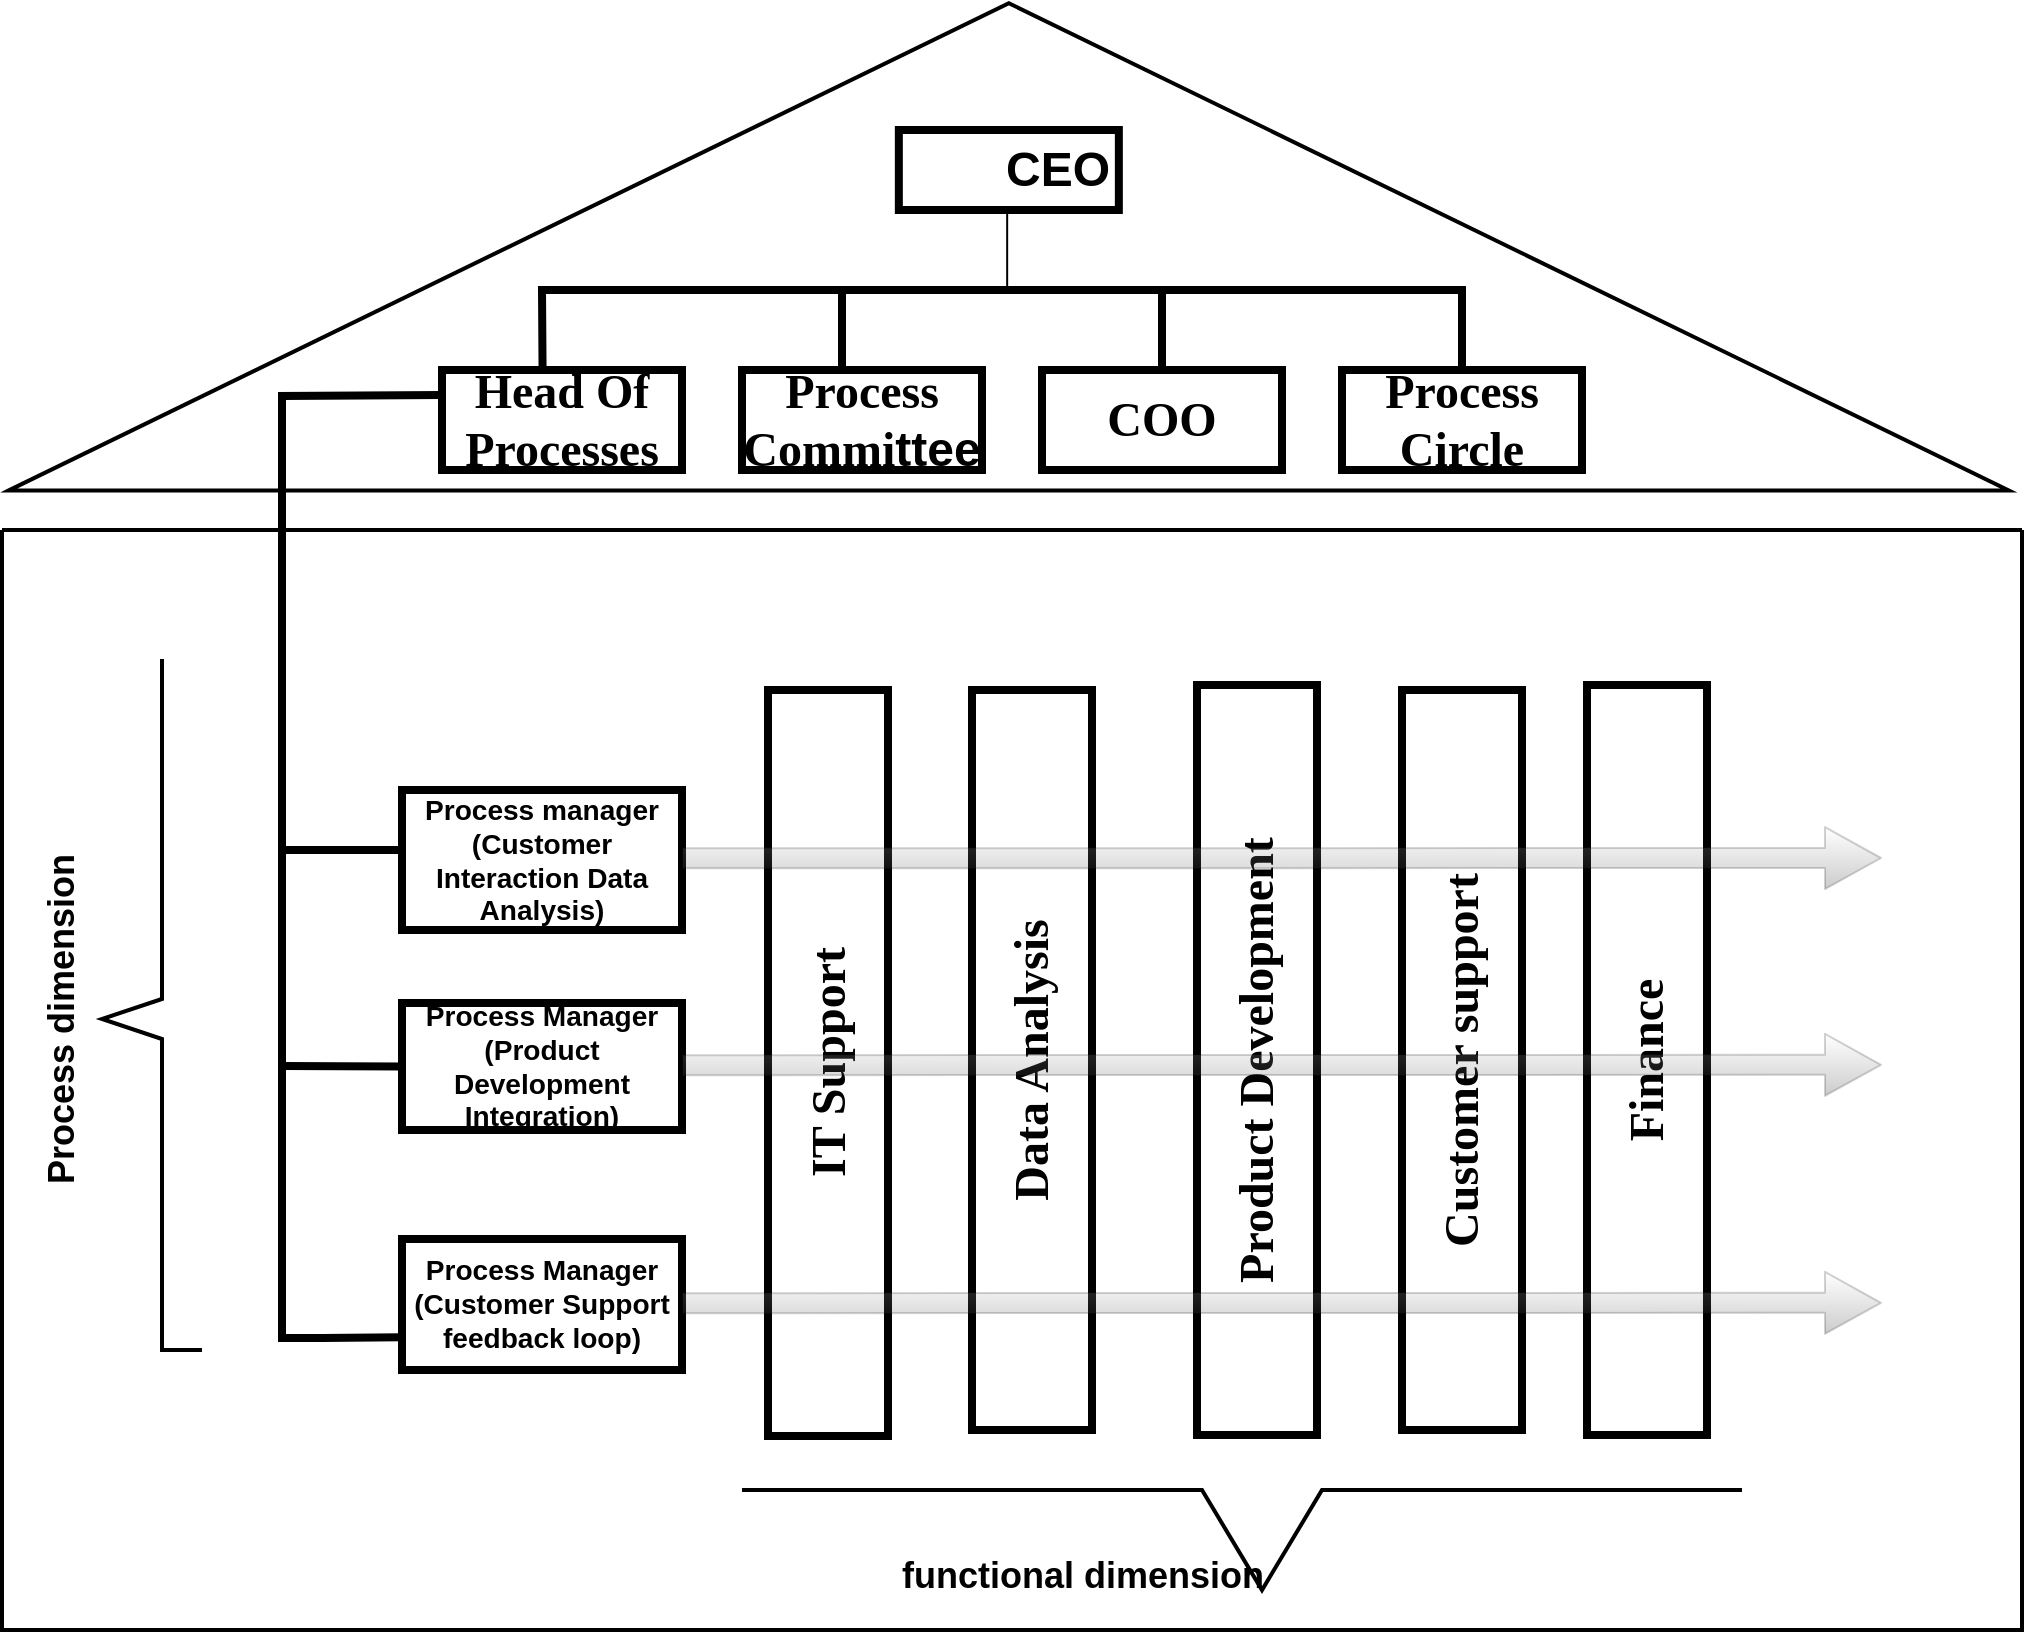 <mxfile version="24.7.6" pages="2">
  <diagram id="prtHgNgQTEPvFCAcTncT" name="Page-1">
    <mxGraphModel dx="1183" dy="2039" grid="1" gridSize="10" guides="1" tooltips="1" connect="1" arrows="1" fold="1" page="1" pageScale="1" pageWidth="827" pageHeight="1169" math="0" shadow="0">
      <root>
        <mxCell id="0" />
        <mxCell id="1" parent="0" />
        <mxCell id="9hdCoJvluRMYCYl9ueBK-32" value="" style="triangle;whiteSpace=wrap;html=1;rotation=-90;strokeWidth=2;" parent="1" vertex="1">
          <mxGeometry x="381.61" y="-421.61" width="243.61" height="1000" as="geometry" />
        </mxCell>
        <UserObject label="&lt;h1&gt;CEO&lt;/h1&gt;" name="Evan Valet" position="HR Director" location="Office 4" email="me@example.com" placeholders="1" link="https://www.draw.io" id="dNxyNK7c78bLwvsdeMH5-16">
          <mxCell style="label;image=https://cdn3.iconfinder.com/data/icons/user-avatars-1/512/users-9-2-128.png;whiteSpace=wrap;html=1;rounded=0;glass=0;treeFolding=1;treeMoving=1;strokeWidth=4;" parent="1" vertex="1">
            <mxGeometry x="448.42" y="20" width="110" height="40" as="geometry" />
          </mxCell>
        </UserObject>
        <mxCell id="9hdCoJvluRMYCYl9ueBK-36" value="&lt;h1&gt;&lt;font face=&quot;Times New Roman&quot;&gt;Head Of Processes&lt;/font&gt;&lt;/h1&gt;" style="rounded=0;whiteSpace=wrap;html=1;strokeWidth=4;" parent="1" vertex="1">
          <mxGeometry x="220" y="140" width="120" height="50" as="geometry" />
        </mxCell>
        <mxCell id="9hdCoJvluRMYCYl9ueBK-37" value="&lt;h1&gt;&lt;font face=&quot;Times New Roman&quot;&gt;Process Commi&lt;/font&gt;ttee&lt;/h1&gt;" style="rounded=0;whiteSpace=wrap;html=1;strokeWidth=4;" parent="1" vertex="1">
          <mxGeometry x="370" y="140" width="120" height="50" as="geometry" />
        </mxCell>
        <mxCell id="9hdCoJvluRMYCYl9ueBK-38" value="&lt;h1&gt;&lt;font face=&quot;Times New Roman&quot;&gt;COO&lt;/font&gt;&lt;/h1&gt;" style="rounded=0;whiteSpace=wrap;html=1;strokeWidth=4;" parent="1" vertex="1">
          <mxGeometry x="520" y="140" width="120" height="50" as="geometry" />
        </mxCell>
        <mxCell id="9hdCoJvluRMYCYl9ueBK-39" value="&lt;h1&gt;&lt;font face=&quot;Times New Roman&quot;&gt;Process Circle&lt;/font&gt;&lt;/h1&gt;" style="rounded=0;whiteSpace=wrap;html=1;strokeWidth=4;" parent="1" vertex="1">
          <mxGeometry x="670" y="140" width="120" height="50" as="geometry" />
        </mxCell>
        <mxCell id="9hdCoJvluRMYCYl9ueBK-40" value="" style="endArrow=none;html=1;rounded=0;" parent="1" edge="1">
          <mxGeometry width="50" height="50" relative="1" as="geometry">
            <mxPoint x="502.58" y="98.39" as="sourcePoint" />
            <mxPoint x="502.58" y="58.39" as="targetPoint" />
            <Array as="points">
              <mxPoint x="502.58" y="78.39" />
            </Array>
          </mxGeometry>
        </mxCell>
        <mxCell id="9hdCoJvluRMYCYl9ueBK-41" value="" style="endArrow=none;html=1;rounded=0;exitX=0.5;exitY=0;exitDx=0;exitDy=0;entryX=0.419;entryY=-0.014;entryDx=0;entryDy=0;entryPerimeter=0;strokeWidth=4;" parent="1" source="9hdCoJvluRMYCYl9ueBK-39" target="9hdCoJvluRMYCYl9ueBK-36" edge="1">
          <mxGeometry width="50" height="50" relative="1" as="geometry">
            <mxPoint x="570" y="105" as="sourcePoint" />
            <mxPoint x="320" y="100" as="targetPoint" />
            <Array as="points">
              <mxPoint x="730" y="100" />
              <mxPoint x="660" y="100" />
              <mxPoint x="630" y="100" />
              <mxPoint x="590" y="100" />
              <mxPoint x="500" y="100" />
              <mxPoint x="270" y="100" />
            </Array>
          </mxGeometry>
        </mxCell>
        <mxCell id="9hdCoJvluRMYCYl9ueBK-42" value="" style="endArrow=none;html=1;rounded=0;strokeWidth=4;" parent="1" edge="1">
          <mxGeometry width="50" height="50" relative="1" as="geometry">
            <mxPoint x="580" y="140" as="sourcePoint" />
            <mxPoint x="420" y="140" as="targetPoint" />
            <Array as="points">
              <mxPoint x="580" y="140" />
              <mxPoint x="580" y="120" />
              <mxPoint x="580" y="100" />
              <mxPoint x="490" y="100" />
              <mxPoint x="420" y="100" />
              <mxPoint x="420" y="140" />
            </Array>
          </mxGeometry>
        </mxCell>
        <mxCell id="9hdCoJvluRMYCYl9ueBK-44" value="" style="swimlane;startSize=0;strokeWidth=2;" parent="1" vertex="1">
          <mxGeometry y="220" width="1010" height="550" as="geometry" />
        </mxCell>
        <mxCell id="9hdCoJvluRMYCYl9ueBK-45" value="&lt;h3&gt;Process Manager (Customer Support feedback loop)&lt;/h3&gt;" style="rounded=0;whiteSpace=wrap;html=1;strokeWidth=4;" parent="9hdCoJvluRMYCYl9ueBK-44" vertex="1">
          <mxGeometry x="200" y="354.5" width="140" height="65.5" as="geometry" />
        </mxCell>
        <mxCell id="9hdCoJvluRMYCYl9ueBK-46" value="&lt;h3&gt;Process Manager (Product Development Integration)&lt;/h3&gt;" style="rounded=0;whiteSpace=wrap;html=1;strokeWidth=4;" parent="9hdCoJvluRMYCYl9ueBK-44" vertex="1">
          <mxGeometry x="200" y="236.5" width="140" height="63.5" as="geometry" />
        </mxCell>
        <mxCell id="9hdCoJvluRMYCYl9ueBK-47" value="&lt;h3&gt;Process manager (Customer Interaction Data Analysis)&lt;/h3&gt;" style="rounded=0;whiteSpace=wrap;html=1;strokeWidth=4;" parent="9hdCoJvluRMYCYl9ueBK-44" vertex="1">
          <mxGeometry x="200" y="130" width="140" height="70" as="geometry" />
        </mxCell>
        <mxCell id="9hdCoJvluRMYCYl9ueBK-52" value="" style="endArrow=none;html=1;rounded=0;entryX=0;entryY=0.5;entryDx=0;entryDy=0;strokeWidth=4;" parent="9hdCoJvluRMYCYl9ueBK-44" edge="1" target="9hdCoJvluRMYCYl9ueBK-46">
          <mxGeometry width="50" height="50" relative="1" as="geometry">
            <mxPoint x="140" y="268" as="sourcePoint" />
            <mxPoint x="190" y="260" as="targetPoint" />
          </mxGeometry>
        </mxCell>
        <mxCell id="9hdCoJvluRMYCYl9ueBK-53" value="" style="endArrow=none;html=1;rounded=0;strokeWidth=4;" parent="9hdCoJvluRMYCYl9ueBK-44" edge="1">
          <mxGeometry width="50" height="50" relative="1" as="geometry">
            <mxPoint x="140" y="160" as="sourcePoint" />
            <mxPoint x="200" y="160" as="targetPoint" />
          </mxGeometry>
        </mxCell>
        <mxCell id="9hdCoJvluRMYCYl9ueBK-54" value="&lt;h1&gt;&lt;font face=&quot;Times New Roman&quot;&gt;Data Analysis&lt;/font&gt;&lt;/h1&gt;" style="rounded=0;whiteSpace=wrap;html=1;rotation=-90;strokeWidth=4;" parent="9hdCoJvluRMYCYl9ueBK-44" vertex="1">
          <mxGeometry x="330" y="235" width="370" height="60" as="geometry" />
        </mxCell>
        <mxCell id="9hdCoJvluRMYCYl9ueBK-55" value="&lt;h1&gt;&lt;font face=&quot;Times New Roman&quot;&gt;Product Development&lt;/font&gt;&lt;/h1&gt;" style="rounded=0;whiteSpace=wrap;html=1;rotation=-90;strokeWidth=4;" parent="9hdCoJvluRMYCYl9ueBK-44" vertex="1">
          <mxGeometry x="440" y="235" width="375" height="60" as="geometry" />
        </mxCell>
        <mxCell id="9hdCoJvluRMYCYl9ueBK-56" value="&lt;h1&gt;&lt;font face=&quot;Times New Roman&quot;&gt;Customer support&lt;/font&gt;&lt;/h1&gt;" style="rounded=0;whiteSpace=wrap;html=1;rotation=-90;strokeWidth=4;" parent="9hdCoJvluRMYCYl9ueBK-44" vertex="1">
          <mxGeometry x="545" y="235" width="370" height="60" as="geometry" />
        </mxCell>
        <mxCell id="9hdCoJvluRMYCYl9ueBK-57" value="&lt;h1&gt;&lt;font face=&quot;Times New Roman&quot;&gt;IT Support&lt;/font&gt;&lt;/h1&gt;" style="rounded=0;whiteSpace=wrap;html=1;rotation=-90;strokeWidth=4;" parent="9hdCoJvluRMYCYl9ueBK-44" vertex="1">
          <mxGeometry x="226.5" y="236.5" width="373" height="60" as="geometry" />
        </mxCell>
        <mxCell id="9hdCoJvluRMYCYl9ueBK-58" value="&lt;h1&gt;&lt;font face=&quot;Times New Roman&quot;&gt;Finance&lt;/font&gt;&lt;/h1&gt;" style="rounded=0;whiteSpace=wrap;html=1;rotation=-90;strokeWidth=4;fillStyle=auto;perimeterSpacing=0;" parent="9hdCoJvluRMYCYl9ueBK-44" vertex="1">
          <mxGeometry x="635" y="235" width="375" height="60" as="geometry" />
        </mxCell>
        <mxCell id="9hdCoJvluRMYCYl9ueBK-61" value="" style="endArrow=none;html=1;rounded=0;strokeWidth=2;" parent="9hdCoJvluRMYCYl9ueBK-44" edge="1">
          <mxGeometry width="50" height="50" relative="1" as="geometry">
            <mxPoint x="100" y="410" as="sourcePoint" />
            <mxPoint x="80" y="64.5" as="targetPoint" />
            <Array as="points">
              <mxPoint x="80" y="410" />
              <mxPoint x="80" y="254.5" />
              <mxPoint x="50" y="244.5" />
              <mxPoint x="80" y="234.5" />
              <mxPoint x="80" y="204.5" />
              <mxPoint x="80" y="134.5" />
              <mxPoint x="80" y="104.5" />
            </Array>
          </mxGeometry>
        </mxCell>
        <mxCell id="9hdCoJvluRMYCYl9ueBK-63" value="" style="endArrow=none;html=1;rounded=0;strokeWidth=2;" parent="9hdCoJvluRMYCYl9ueBK-44" edge="1">
          <mxGeometry width="50" height="50" relative="1" as="geometry">
            <mxPoint x="370" y="480" as="sourcePoint" />
            <mxPoint x="870" y="480" as="targetPoint" />
            <Array as="points">
              <mxPoint x="600" y="480" />
              <mxPoint x="630" y="530" />
              <mxPoint x="660" y="480" />
            </Array>
          </mxGeometry>
        </mxCell>
        <mxCell id="9hdCoJvluRMYCYl9ueBK-69" value="&lt;h2&gt;Process dimension&lt;/h2&gt;" style="text;html=1;align=center;verticalAlign=middle;resizable=0;points=[];autosize=1;strokeColor=none;fillColor=none;rotation=-90;" parent="9hdCoJvluRMYCYl9ueBK-44" vertex="1">
          <mxGeometry x="-65" y="215" width="190" height="60" as="geometry" />
        </mxCell>
        <mxCell id="xdT2FYYZ3LfpCEPrv4e7-6" value="" style="endArrow=open;endFill=1;html=1;rounded=1;curved=0;strokeWidth=1;startArrow=none;startFill=0;shape=flexArrow;strokeColor=#1A1A1A;fillColor=default;gradientColor=default;gradientDirection=south;endSize=9;opacity=20;" edge="1" parent="9hdCoJvluRMYCYl9ueBK-44">
          <mxGeometry width="160" relative="1" as="geometry">
            <mxPoint x="340" y="164.17" as="sourcePoint" />
            <mxPoint x="940" y="164" as="targetPoint" />
          </mxGeometry>
        </mxCell>
        <mxCell id="xdT2FYYZ3LfpCEPrv4e7-7" value="" style="endArrow=open;endFill=1;html=1;rounded=1;curved=0;strokeWidth=1;startArrow=none;startFill=0;shape=flexArrow;strokeColor=#1A1A1A;fillColor=default;gradientColor=default;gradientDirection=south;endSize=9;opacity=20;" edge="1" parent="9hdCoJvluRMYCYl9ueBK-44">
          <mxGeometry width="160" relative="1" as="geometry">
            <mxPoint x="340" y="267.59" as="sourcePoint" />
            <mxPoint x="940" y="267.42" as="targetPoint" />
          </mxGeometry>
        </mxCell>
        <mxCell id="xdT2FYYZ3LfpCEPrv4e7-8" value="" style="endArrow=open;endFill=1;html=1;rounded=1;curved=0;strokeWidth=1;startArrow=none;startFill=0;shape=flexArrow;strokeColor=#1A1A1A;fillColor=default;gradientColor=default;gradientDirection=south;endSize=9;opacity=20;" edge="1" parent="9hdCoJvluRMYCYl9ueBK-44">
          <mxGeometry width="160" relative="1" as="geometry">
            <mxPoint x="340" y="386.59" as="sourcePoint" />
            <mxPoint x="940" y="386.42" as="targetPoint" />
          </mxGeometry>
        </mxCell>
        <mxCell id="9hdCoJvluRMYCYl9ueBK-50" value="" style="endArrow=none;html=1;rounded=0;entryX=0;entryY=0.75;entryDx=0;entryDy=0;exitX=0;exitY=0.25;exitDx=0;exitDy=0;strokeWidth=4;" parent="1" source="9hdCoJvluRMYCYl9ueBK-36" target="9hdCoJvluRMYCYl9ueBK-45" edge="1">
          <mxGeometry width="50" height="50" relative="1" as="geometry">
            <mxPoint x="570" y="310" as="sourcePoint" />
            <mxPoint x="140" y="329" as="targetPoint" />
            <Array as="points">
              <mxPoint x="140" y="153" />
              <mxPoint x="140" y="290" />
              <mxPoint x="140" y="624" />
              <mxPoint x="160" y="624" />
            </Array>
          </mxGeometry>
        </mxCell>
        <mxCell id="9hdCoJvluRMYCYl9ueBK-68" value="&lt;h2&gt;functional dimension&lt;/h2&gt;" style="text;html=1;align=center;verticalAlign=middle;resizable=0;points=[];autosize=1;strokeColor=none;fillColor=none;" parent="1" vertex="1">
          <mxGeometry x="440" y="713" width="200" height="60" as="geometry" />
        </mxCell>
      </root>
    </mxGraphModel>
  </diagram>
  <diagram id="QFWzycCKN_m96EIuDcdw" name="Page-2">
    <mxGraphModel dx="710" dy="522" grid="1" gridSize="10" guides="1" tooltips="1" connect="1" arrows="1" fold="1" page="1" pageScale="1" pageWidth="850" pageHeight="1100" math="0" shadow="0">
      <root>
        <mxCell id="0" />
        <mxCell id="1" parent="0" />
        <mxCell id="vSe0WeRxE17JH_EeaYV--1" value="Available &amp;nbsp; &amp;nbsp; &amp;nbsp; &amp;nbsp; &amp;nbsp; &amp;nbsp; &amp;nbsp; &amp;nbsp; &amp;nbsp; &amp;nbsp; &amp;nbsp; &amp;nbsp; &amp;nbsp; &amp;nbsp; &amp;nbsp; &amp;nbsp; &amp;nbsp; &amp;nbsp; &amp;nbsp; &amp;nbsp; &amp;nbsp; &amp;nbsp; &amp;nbsp; &amp;nbsp; &amp;nbsp;Missing" style="shape=table;startSize=30;container=1;collapsible=1;childLayout=tableLayout;fixedRows=1;rowLines=0;fontStyle=1;align=left;resizeLast=1;html=1;whiteSpace=wrap;" vertex="1" parent="1">
          <mxGeometry x="280" y="200" width="270" height="120" as="geometry">
            <mxRectangle x="280" y="200" width="300" height="30" as="alternateBounds" />
          </mxGeometry>
        </mxCell>
        <mxCell id="vSe0WeRxE17JH_EeaYV--2" value="" style="shape=tableRow;horizontal=0;startSize=0;swimlaneHead=0;swimlaneBody=0;fillColor=none;collapsible=0;dropTarget=0;points=[[0,0.5],[1,0.5]];portConstraint=eastwest;top=0;left=0;right=0;bottom=0;html=1;" vertex="1" parent="vSe0WeRxE17JH_EeaYV--1">
          <mxGeometry y="30" width="270" height="30" as="geometry" />
        </mxCell>
        <mxCell id="vSe0WeRxE17JH_EeaYV--3" value="" style="shape=partialRectangle;connectable=0;fillColor=none;top=0;left=0;bottom=0;right=0;fontStyle=1;overflow=hidden;html=1;whiteSpace=wrap;" vertex="1" parent="vSe0WeRxE17JH_EeaYV--2">
          <mxGeometry width="40" height="30" as="geometry">
            <mxRectangle width="40" height="30" as="alternateBounds" />
          </mxGeometry>
        </mxCell>
        <mxCell id="vSe0WeRxE17JH_EeaYV--4" value="" style="shape=partialRectangle;connectable=0;fillColor=none;top=0;left=0;bottom=0;right=0;align=left;spacingLeft=6;fontStyle=5;overflow=hidden;html=1;whiteSpace=wrap;" vertex="1" parent="vSe0WeRxE17JH_EeaYV--2">
          <mxGeometry x="40" width="230" height="30" as="geometry">
            <mxRectangle width="230" height="30" as="alternateBounds" />
          </mxGeometry>
        </mxCell>
        <mxCell id="vSe0WeRxE17JH_EeaYV--5" value="" style="shape=tableRow;horizontal=0;startSize=0;swimlaneHead=0;swimlaneBody=0;fillColor=none;collapsible=0;dropTarget=0;points=[[0,0.5],[1,0.5]];portConstraint=eastwest;top=0;left=0;right=0;bottom=1;html=1;" vertex="1" parent="vSe0WeRxE17JH_EeaYV--1">
          <mxGeometry y="60" width="270" height="20" as="geometry" />
        </mxCell>
        <mxCell id="vSe0WeRxE17JH_EeaYV--6" value="" style="shape=partialRectangle;connectable=0;fillColor=none;top=0;left=0;bottom=0;right=0;fontStyle=1;overflow=hidden;html=1;whiteSpace=wrap;" vertex="1" parent="vSe0WeRxE17JH_EeaYV--5">
          <mxGeometry width="40" height="20" as="geometry">
            <mxRectangle width="40" height="20" as="alternateBounds" />
          </mxGeometry>
        </mxCell>
        <mxCell id="vSe0WeRxE17JH_EeaYV--7" value="" style="shape=partialRectangle;connectable=0;fillColor=none;top=0;left=0;bottom=0;right=0;align=left;spacingLeft=6;fontStyle=5;overflow=hidden;html=1;whiteSpace=wrap;" vertex="1" parent="vSe0WeRxE17JH_EeaYV--5">
          <mxGeometry x="40" width="230" height="20" as="geometry">
            <mxRectangle width="230" height="20" as="alternateBounds" />
          </mxGeometry>
        </mxCell>
        <mxCell id="vSe0WeRxE17JH_EeaYV--20" value="" style="endArrow=none;html=1;rounded=0;entryX=0.407;entryY=1.05;entryDx=0;entryDy=0;entryPerimeter=0;" edge="1" parent="vSe0WeRxE17JH_EeaYV--1">
          <mxGeometry relative="1" as="geometry">
            <mxPoint x="220" y="30" as="sourcePoint" />
            <mxPoint x="220" y="121" as="targetPoint" />
            <Array as="points">
              <mxPoint x="220" y="50" />
              <mxPoint x="220" y="70" />
              <mxPoint x="220" y="100" />
            </Array>
          </mxGeometry>
        </mxCell>
        <mxCell id="vSe0WeRxE17JH_EeaYV--8" value="" style="shape=tableRow;horizontal=0;startSize=0;swimlaneHead=0;swimlaneBody=0;fillColor=none;collapsible=0;dropTarget=0;points=[[0,0.5],[1,0.5]];portConstraint=eastwest;top=0;left=0;right=0;bottom=0;html=1;" vertex="1" parent="vSe0WeRxE17JH_EeaYV--1">
          <mxGeometry y="80" width="270" height="20" as="geometry" />
        </mxCell>
        <mxCell id="vSe0WeRxE17JH_EeaYV--9" value="" style="shape=partialRectangle;connectable=0;fillColor=none;top=0;left=0;bottom=0;right=0;editable=1;overflow=hidden;html=1;whiteSpace=wrap;" vertex="1" parent="vSe0WeRxE17JH_EeaYV--8">
          <mxGeometry width="40" height="20" as="geometry">
            <mxRectangle width="40" height="20" as="alternateBounds" />
          </mxGeometry>
        </mxCell>
        <mxCell id="vSe0WeRxE17JH_EeaYV--10" value="" style="shape=partialRectangle;connectable=0;fillColor=none;top=0;left=0;bottom=0;right=0;align=left;spacingLeft=6;overflow=hidden;html=1;whiteSpace=wrap;" vertex="1" parent="vSe0WeRxE17JH_EeaYV--8">
          <mxGeometry x="40" width="230" height="20" as="geometry">
            <mxRectangle width="230" height="20" as="alternateBounds" />
          </mxGeometry>
        </mxCell>
        <mxCell id="vSe0WeRxE17JH_EeaYV--18" value="" style="endArrow=none;html=1;rounded=0;entryX=0.407;entryY=1.05;entryDx=0;entryDy=0;entryPerimeter=0;" edge="1" parent="vSe0WeRxE17JH_EeaYV--1">
          <mxGeometry relative="1" as="geometry">
            <mxPoint x="170" y="30" as="sourcePoint" />
            <mxPoint x="170" y="121" as="targetPoint" />
            <Array as="points">
              <mxPoint x="170" y="50" />
              <mxPoint x="170" y="70" />
              <mxPoint x="170" y="100" />
            </Array>
          </mxGeometry>
        </mxCell>
        <mxCell id="vSe0WeRxE17JH_EeaYV--11" value="" style="shape=tableRow;horizontal=0;startSize=0;swimlaneHead=0;swimlaneBody=0;fillColor=none;collapsible=0;dropTarget=0;points=[[0,0.5],[1,0.5]];portConstraint=eastwest;top=0;left=0;right=0;bottom=0;html=1;" vertex="1" parent="vSe0WeRxE17JH_EeaYV--1">
          <mxGeometry y="100" width="270" height="20" as="geometry" />
        </mxCell>
        <mxCell id="vSe0WeRxE17JH_EeaYV--12" value="" style="shape=partialRectangle;connectable=0;fillColor=none;top=0;left=0;bottom=0;right=0;editable=1;overflow=hidden;html=1;whiteSpace=wrap;" vertex="1" parent="vSe0WeRxE17JH_EeaYV--11">
          <mxGeometry width="40" height="20" as="geometry">
            <mxRectangle width="40" height="20" as="alternateBounds" />
          </mxGeometry>
        </mxCell>
        <mxCell id="vSe0WeRxE17JH_EeaYV--13" value="" style="shape=partialRectangle;connectable=0;fillColor=none;top=0;left=0;bottom=0;right=0;align=left;spacingLeft=6;overflow=hidden;html=1;whiteSpace=wrap;" vertex="1" parent="vSe0WeRxE17JH_EeaYV--11">
          <mxGeometry x="40" width="230" height="20" as="geometry">
            <mxRectangle width="230" height="20" as="alternateBounds" />
          </mxGeometry>
        </mxCell>
        <mxCell id="vSe0WeRxE17JH_EeaYV--17" value="" style="endArrow=none;html=1;rounded=0;entryX=0.407;entryY=1.05;entryDx=0;entryDy=0;entryPerimeter=0;" edge="1" parent="vSe0WeRxE17JH_EeaYV--1" target="vSe0WeRxE17JH_EeaYV--11">
          <mxGeometry relative="1" as="geometry">
            <mxPoint x="110" y="30" as="sourcePoint" />
            <mxPoint x="170" y="70" as="targetPoint" />
            <Array as="points">
              <mxPoint x="110" y="70" />
              <mxPoint x="110" y="100" />
            </Array>
          </mxGeometry>
        </mxCell>
        <mxCell id="vSe0WeRxE17JH_EeaYV--21" value="Service Components &amp;nbsp; &amp;nbsp; &amp;nbsp; &amp;nbsp; &amp;nbsp; &amp;nbsp; &amp;nbsp; &amp;nbsp; &amp;nbsp; &amp;nbsp; &amp;nbsp; &amp;nbsp; &amp;nbsp; &amp;nbsp; &amp;nbsp; &amp;nbsp; &amp;nbsp; &amp;nbsp; &amp;nbsp; &amp;nbsp; &amp;nbsp; &amp;nbsp; &amp;nbsp; &amp;nbsp; &amp;nbsp; &amp;nbsp; &amp;nbsp; &amp;nbsp; &amp;nbsp; &amp;nbsp;Importance" style="shape=table;startSize=30;container=1;collapsible=1;childLayout=tableLayout;fixedRows=1;rowLines=0;fontStyle=1;align=center;resizeLast=1;html=1;whiteSpace=wrap;" vertex="1" parent="1">
          <mxGeometry x="20" y="200" width="260" height="150" as="geometry" />
        </mxCell>
        <mxCell id="vSe0WeRxE17JH_EeaYV--22" value="" style="shape=tableRow;horizontal=0;startSize=0;swimlaneHead=0;swimlaneBody=0;fillColor=none;collapsible=0;dropTarget=0;points=[[0,0.5],[1,0.5]];portConstraint=eastwest;top=0;left=0;right=0;bottom=0;html=1;" vertex="1" parent="vSe0WeRxE17JH_EeaYV--21">
          <mxGeometry y="30" width="260" height="30" as="geometry" />
        </mxCell>
        <mxCell id="vSe0WeRxE17JH_EeaYV--23" value="" style="shape=partialRectangle;connectable=0;fillColor=none;top=0;left=0;bottom=0;right=0;fontStyle=1;overflow=hidden;html=1;whiteSpace=wrap;" vertex="1" parent="vSe0WeRxE17JH_EeaYV--22">
          <mxGeometry width="100" height="30" as="geometry">
            <mxRectangle width="100" height="30" as="alternateBounds" />
          </mxGeometry>
        </mxCell>
        <mxCell id="vSe0WeRxE17JH_EeaYV--24" value="" style="shape=partialRectangle;connectable=0;fillColor=none;top=0;left=0;bottom=0;right=0;align=left;spacingLeft=6;fontStyle=5;overflow=hidden;html=1;whiteSpace=wrap;" vertex="1" parent="vSe0WeRxE17JH_EeaYV--22">
          <mxGeometry x="100" width="160" height="30" as="geometry">
            <mxRectangle width="160" height="30" as="alternateBounds" />
          </mxGeometry>
        </mxCell>
        <mxCell id="vSe0WeRxE17JH_EeaYV--25" value="" style="shape=tableRow;horizontal=0;startSize=0;swimlaneHead=0;swimlaneBody=0;fillColor=none;collapsible=0;dropTarget=0;points=[[0,0.5],[1,0.5]];portConstraint=eastwest;top=0;left=0;right=0;bottom=1;html=1;" vertex="1" parent="vSe0WeRxE17JH_EeaYV--21">
          <mxGeometry y="60" width="260" height="30" as="geometry" />
        </mxCell>
        <mxCell id="vSe0WeRxE17JH_EeaYV--26" value="" style="shape=partialRectangle;connectable=0;fillColor=none;top=0;left=0;bottom=0;right=0;fontStyle=1;overflow=hidden;html=1;whiteSpace=wrap;" vertex="1" parent="vSe0WeRxE17JH_EeaYV--25">
          <mxGeometry width="100" height="30" as="geometry">
            <mxRectangle width="100" height="30" as="alternateBounds" />
          </mxGeometry>
        </mxCell>
        <mxCell id="vSe0WeRxE17JH_EeaYV--27" value="" style="shape=partialRectangle;connectable=0;fillColor=none;top=0;left=0;bottom=0;right=0;align=left;spacingLeft=6;fontStyle=5;overflow=hidden;html=1;whiteSpace=wrap;" vertex="1" parent="vSe0WeRxE17JH_EeaYV--25">
          <mxGeometry x="100" width="160" height="30" as="geometry">
            <mxRectangle width="160" height="30" as="alternateBounds" />
          </mxGeometry>
        </mxCell>
        <mxCell id="vSe0WeRxE17JH_EeaYV--28" value="" style="shape=tableRow;horizontal=0;startSize=0;swimlaneHead=0;swimlaneBody=0;fillColor=none;collapsible=0;dropTarget=0;points=[[0,0.5],[1,0.5]];portConstraint=eastwest;top=0;left=0;right=0;bottom=0;html=1;" vertex="1" parent="vSe0WeRxE17JH_EeaYV--21">
          <mxGeometry y="90" width="260" height="30" as="geometry" />
        </mxCell>
        <mxCell id="vSe0WeRxE17JH_EeaYV--29" value="" style="shape=partialRectangle;connectable=0;fillColor=none;top=0;left=0;bottom=0;right=0;editable=1;overflow=hidden;html=1;whiteSpace=wrap;" vertex="1" parent="vSe0WeRxE17JH_EeaYV--28">
          <mxGeometry width="100" height="30" as="geometry">
            <mxRectangle width="100" height="30" as="alternateBounds" />
          </mxGeometry>
        </mxCell>
        <mxCell id="vSe0WeRxE17JH_EeaYV--30" value="" style="shape=partialRectangle;connectable=0;fillColor=none;top=0;left=0;bottom=0;right=0;align=left;spacingLeft=6;overflow=hidden;html=1;whiteSpace=wrap;" vertex="1" parent="vSe0WeRxE17JH_EeaYV--28">
          <mxGeometry x="100" width="160" height="30" as="geometry">
            <mxRectangle width="160" height="30" as="alternateBounds" />
          </mxGeometry>
        </mxCell>
        <mxCell id="vSe0WeRxE17JH_EeaYV--31" value="" style="shape=tableRow;horizontal=0;startSize=0;swimlaneHead=0;swimlaneBody=0;fillColor=none;collapsible=0;dropTarget=0;points=[[0,0.5],[1,0.5]];portConstraint=eastwest;top=0;left=0;right=0;bottom=0;html=1;" vertex="1" parent="vSe0WeRxE17JH_EeaYV--21">
          <mxGeometry y="120" width="260" height="30" as="geometry" />
        </mxCell>
        <mxCell id="vSe0WeRxE17JH_EeaYV--32" value="" style="shape=partialRectangle;connectable=0;fillColor=none;top=0;left=0;bottom=0;right=0;editable=1;overflow=hidden;html=1;whiteSpace=wrap;" vertex="1" parent="vSe0WeRxE17JH_EeaYV--31">
          <mxGeometry width="100" height="30" as="geometry">
            <mxRectangle width="100" height="30" as="alternateBounds" />
          </mxGeometry>
        </mxCell>
        <mxCell id="vSe0WeRxE17JH_EeaYV--33" value="" style="shape=partialRectangle;connectable=0;fillColor=none;top=0;left=0;bottom=0;right=0;align=left;spacingLeft=6;overflow=hidden;html=1;whiteSpace=wrap;" vertex="1" parent="vSe0WeRxE17JH_EeaYV--31">
          <mxGeometry x="100" width="160" height="30" as="geometry">
            <mxRectangle width="160" height="30" as="alternateBounds" />
          </mxGeometry>
        </mxCell>
        <mxCell id="vSe0WeRxE17JH_EeaYV--34" value="" style="endArrow=none;html=1;rounded=0;entryX=0.407;entryY=1.05;entryDx=0;entryDy=0;entryPerimeter=0;" edge="1" parent="1">
          <mxGeometry relative="1" as="geometry">
            <mxPoint x="120" y="190" as="sourcePoint" />
            <mxPoint x="120" y="281" as="targetPoint" />
            <Array as="points">
              <mxPoint x="120" y="210" />
              <mxPoint x="120" y="230" />
              <mxPoint x="120" y="260" />
            </Array>
          </mxGeometry>
        </mxCell>
      </root>
    </mxGraphModel>
  </diagram>
</mxfile>
